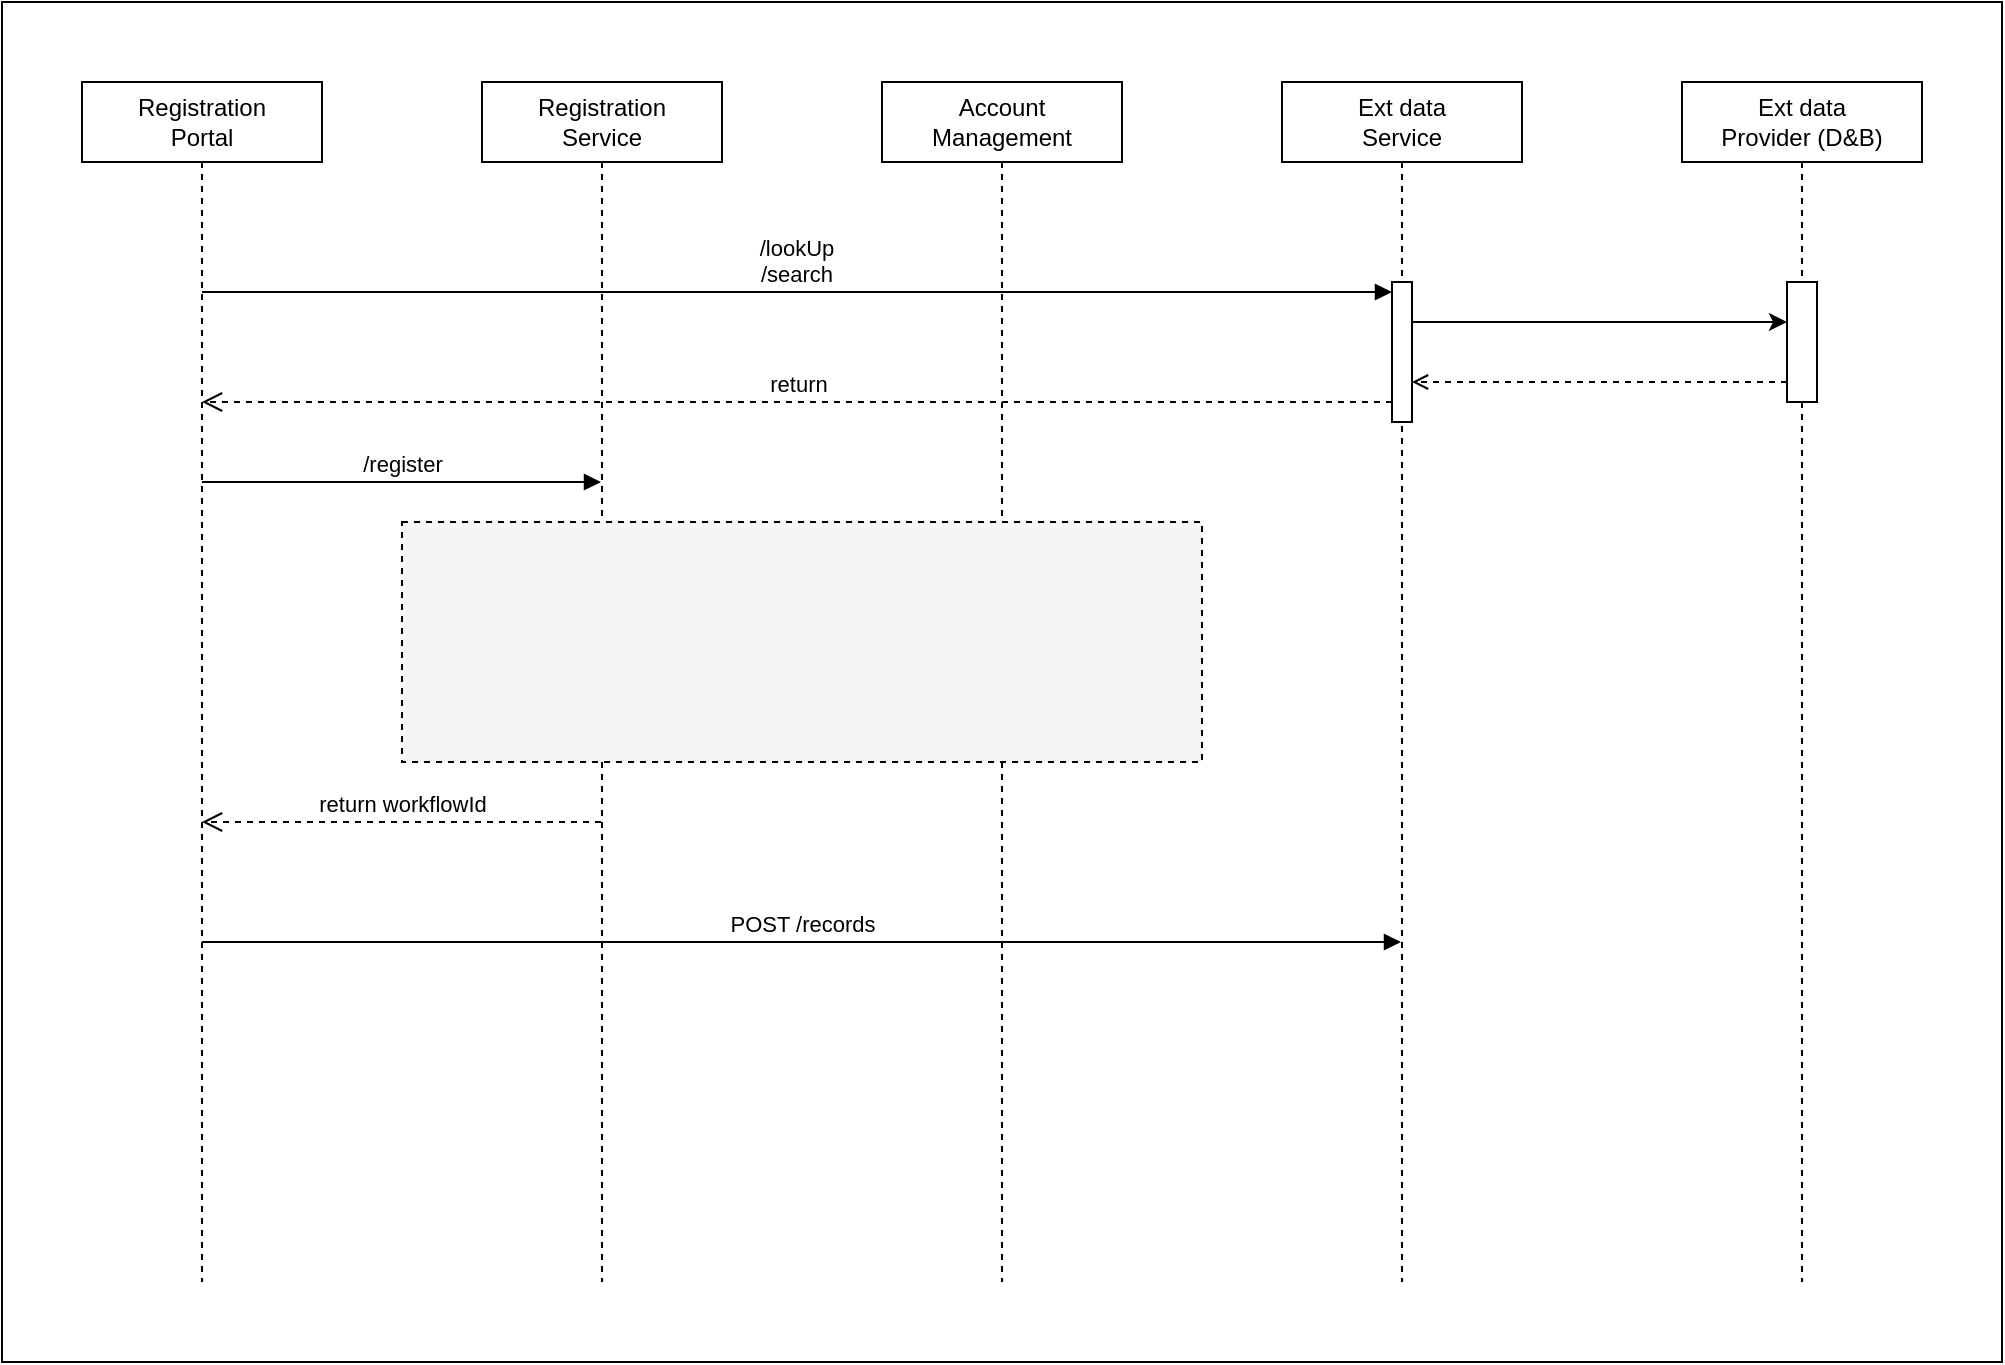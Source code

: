 <mxfile version="22.1.11" type="github" pages="3">
  <diagram name="Page-1" id="sN0jlcriJ1ib_eJbJ19k">
    <mxGraphModel dx="1536" dy="830" grid="1" gridSize="10" guides="1" tooltips="1" connect="1" arrows="1" fold="1" page="1" pageScale="1" pageWidth="827" pageHeight="1169" math="0" shadow="0">
      <root>
        <mxCell id="0" />
        <mxCell id="1" parent="0" />
        <mxCell id="sULcW0y89PuNSoxUTTVL-1" value="" style="rounded=0;whiteSpace=wrap;html=1;" vertex="1" parent="1">
          <mxGeometry x="40" width="1000" height="680" as="geometry" />
        </mxCell>
        <mxCell id="X47SgQfWm0otwFObfNds-1" value="Registration &lt;br&gt;Portal" style="shape=umlLifeline;perimeter=lifelinePerimeter;whiteSpace=wrap;html=1;container=0;dropTarget=0;collapsible=0;recursiveResize=0;outlineConnect=0;portConstraint=eastwest;newEdgeStyle={&quot;curved&quot;:0,&quot;rounded&quot;:0};" parent="1" vertex="1">
          <mxGeometry x="80" y="40" width="120" height="600" as="geometry" />
        </mxCell>
        <mxCell id="X47SgQfWm0otwFObfNds-3" value="Registration &lt;br&gt;Service" style="shape=umlLifeline;perimeter=lifelinePerimeter;whiteSpace=wrap;html=1;container=0;dropTarget=0;collapsible=0;recursiveResize=0;outlineConnect=0;portConstraint=eastwest;newEdgeStyle={&quot;curved&quot;:0,&quot;rounded&quot;:0};" parent="1" vertex="1">
          <mxGeometry x="280" y="40" width="120" height="600" as="geometry" />
        </mxCell>
        <mxCell id="X47SgQfWm0otwFObfNds-4" value="Account &lt;br&gt;Management" style="shape=umlLifeline;perimeter=lifelinePerimeter;whiteSpace=wrap;html=1;container=0;dropTarget=0;collapsible=0;recursiveResize=0;outlineConnect=0;portConstraint=eastwest;newEdgeStyle={&quot;curved&quot;:0,&quot;rounded&quot;:0};" parent="1" vertex="1">
          <mxGeometry x="480" y="40" width="120" height="600" as="geometry" />
        </mxCell>
        <mxCell id="X47SgQfWm0otwFObfNds-5" value="Ext data&lt;br&gt;Service" style="shape=umlLifeline;perimeter=lifelinePerimeter;whiteSpace=wrap;html=1;container=0;dropTarget=0;collapsible=0;recursiveResize=0;outlineConnect=0;portConstraint=eastwest;newEdgeStyle={&quot;curved&quot;:0,&quot;rounded&quot;:0};" parent="1" vertex="1">
          <mxGeometry x="680" y="40" width="120" height="600" as="geometry" />
        </mxCell>
        <mxCell id="X47SgQfWm0otwFObfNds-6" value="/register" style="html=1;verticalAlign=bottom;endArrow=block;curved=0;rounded=0;edgeStyle=orthogonalEdgeStyle;" parent="1" source="X47SgQfWm0otwFObfNds-1" edge="1">
          <mxGeometry x="0.003" width="80" relative="1" as="geometry">
            <mxPoint x="140" y="240" as="sourcePoint" />
            <mxPoint x="339.5" y="240.0" as="targetPoint" />
            <Array as="points">
              <mxPoint x="210" y="240" />
              <mxPoint x="210" y="240" />
            </Array>
            <mxPoint as="offset" />
          </mxGeometry>
        </mxCell>
        <mxCell id="X47SgQfWm0otwFObfNds-9" value="/lookUp&lt;br&gt;/search" style="html=1;verticalAlign=bottom;endArrow=block;curved=0;rounded=0;entryX=0;entryY=0;entryDx=0;entryDy=5;edgeStyle=orthogonalEdgeStyle;entryPerimeter=0;" parent="1" source="X47SgQfWm0otwFObfNds-1" target="X47SgQfWm0otwFObfNds-8" edge="1">
          <mxGeometry x="-0.001" relative="1" as="geometry">
            <mxPoint x="280" y="125" as="sourcePoint" />
            <Array as="points">
              <mxPoint x="430" y="145" />
              <mxPoint x="430" y="145" />
            </Array>
            <mxPoint as="offset" />
          </mxGeometry>
        </mxCell>
        <mxCell id="X47SgQfWm0otwFObfNds-10" value="return" style="html=1;verticalAlign=bottom;endArrow=open;dashed=1;endSize=8;curved=0;rounded=0;edgeStyle=orthogonalEdgeStyle;" parent="1" source="X47SgQfWm0otwFObfNds-8" target="X47SgQfWm0otwFObfNds-1" edge="1">
          <mxGeometry relative="1" as="geometry">
            <mxPoint x="280" y="195" as="targetPoint" />
            <Array as="points">
              <mxPoint x="730" y="200" />
              <mxPoint x="730" y="200" />
            </Array>
          </mxGeometry>
        </mxCell>
        <mxCell id="X47SgQfWm0otwFObfNds-11" value="Ext data&lt;br&gt;Provider (D&amp;amp;B)" style="shape=umlLifeline;perimeter=lifelinePerimeter;whiteSpace=wrap;html=1;container=0;dropTarget=0;collapsible=0;recursiveResize=0;outlineConnect=0;portConstraint=eastwest;newEdgeStyle={&quot;curved&quot;:0,&quot;rounded&quot;:0};" parent="1" vertex="1">
          <mxGeometry x="880" y="40" width="120" height="600" as="geometry" />
        </mxCell>
        <mxCell id="X47SgQfWm0otwFObfNds-13" value="" style="rounded=0;whiteSpace=wrap;html=1;container=0;fillColor=#f5f5f5;fontColor=#333333;strokeColor=default;dashed=1;" parent="1" vertex="1">
          <mxGeometry x="240" y="260" width="400" height="120" as="geometry" />
        </mxCell>
        <mxCell id="X47SgQfWm0otwFObfNds-15" value="POST /records" style="html=1;verticalAlign=bottom;endArrow=block;curved=0;rounded=0;edgeStyle=orthogonalEdgeStyle;" parent="1" source="X47SgQfWm0otwFObfNds-1" target="X47SgQfWm0otwFObfNds-5" edge="1">
          <mxGeometry width="80" relative="1" as="geometry">
            <mxPoint x="200" y="510" as="sourcePoint" />
            <mxPoint x="280" y="510" as="targetPoint" />
            <Array as="points">
              <mxPoint x="440" y="470" />
              <mxPoint x="440" y="470" />
            </Array>
          </mxGeometry>
        </mxCell>
        <mxCell id="X47SgQfWm0otwFObfNds-16" value="return workflowId" style="html=1;verticalAlign=bottom;endArrow=open;dashed=1;endSize=8;curved=0;rounded=0;edgeStyle=orthogonalEdgeStyle;" parent="1" source="X47SgQfWm0otwFObfNds-3" target="X47SgQfWm0otwFObfNds-1" edge="1">
          <mxGeometry relative="1" as="geometry">
            <mxPoint x="310" y="410" as="sourcePoint" />
            <mxPoint x="230" y="410" as="targetPoint" />
            <Array as="points">
              <mxPoint x="240" y="410" />
              <mxPoint x="240" y="410" />
            </Array>
          </mxGeometry>
        </mxCell>
        <mxCell id="_oTPQkK9AdjR6-30_dLB-1" value="" style="endArrow=classic;html=1;rounded=0;" edge="1" parent="1">
          <mxGeometry width="50" height="50" relative="1" as="geometry">
            <mxPoint x="745" y="160" as="sourcePoint" />
            <mxPoint x="932.5" y="160" as="targetPoint" />
          </mxGeometry>
        </mxCell>
        <mxCell id="_oTPQkK9AdjR6-30_dLB-2" value="" style="endArrow=open;html=1;rounded=0;startArrow=none;startFill=0;endFill=0;dashed=1;" edge="1" parent="1">
          <mxGeometry width="50" height="50" relative="1" as="geometry">
            <mxPoint x="932.5" y="190" as="sourcePoint" />
            <mxPoint x="745" y="190" as="targetPoint" />
          </mxGeometry>
        </mxCell>
        <mxCell id="X47SgQfWm0otwFObfNds-8" value="" style="html=1;points=[[0,0,0,0,5],[0,1,0,0,-5],[1,0,0,0,5],[1,1,0,0,-5]];perimeter=orthogonalPerimeter;outlineConnect=0;targetShapes=umlLifeline;portConstraint=eastwest;newEdgeStyle={&quot;curved&quot;:0,&quot;rounded&quot;:0};container=0;" parent="1" vertex="1">
          <mxGeometry x="735" y="140" width="10" height="70" as="geometry" />
        </mxCell>
        <mxCell id="X47SgQfWm0otwFObfNds-12" value="" style="html=1;points=[[0,0,0,0,5],[0,1,0,0,-5],[1,0,0,0,5],[1,1,0,0,-5]];perimeter=orthogonalPerimeter;outlineConnect=0;targetShapes=umlLifeline;portConstraint=eastwest;newEdgeStyle={&quot;curved&quot;:0,&quot;rounded&quot;:0};container=0;" parent="1" vertex="1">
          <mxGeometry x="932.5" y="140" width="15" height="60" as="geometry" />
        </mxCell>
      </root>
    </mxGraphModel>
  </diagram>
  <diagram id="r69EmZ78uEbqvM6IL5df" name="Page-2">
    <mxGraphModel dx="2074" dy="1121" grid="1" gridSize="10" guides="1" tooltips="1" connect="1" arrows="1" fold="1" page="1" pageScale="1" pageWidth="827" pageHeight="1169" math="0" shadow="0">
      <root>
        <mxCell id="0" />
        <mxCell id="1" parent="0" />
        <mxCell id="yFnLcT_e9J8J5YitJLHN-2" value="" style="rounded=0;whiteSpace=wrap;html=1;" vertex="1" parent="1">
          <mxGeometry width="850" height="840" as="geometry" />
        </mxCell>
        <mxCell id="xnilDqzwiSFeSpf33s4i-1" value="Profile Portal" style="shape=umlLifeline;perimeter=lifelinePerimeter;whiteSpace=wrap;html=1;container=1;dropTarget=0;collapsible=0;recursiveResize=0;outlineConnect=0;portConstraint=eastwest;newEdgeStyle={&quot;curved&quot;:0,&quot;rounded&quot;:0};" vertex="1" parent="1">
          <mxGeometry x="40" y="40" width="120" height="720" as="geometry" />
        </mxCell>
        <mxCell id="Xak5dAOQ12j6DYYxZJex-1" value="Profile service" style="shape=umlLifeline;perimeter=lifelinePerimeter;whiteSpace=wrap;html=1;container=1;dropTarget=0;collapsible=0;recursiveResize=0;outlineConnect=0;portConstraint=eastwest;newEdgeStyle={&quot;curved&quot;:0,&quot;rounded&quot;:0};" vertex="1" parent="1">
          <mxGeometry x="240" y="40" width="120" height="720" as="geometry" />
        </mxCell>
        <mxCell id="QFZUI9pv-ny4ZAFaGkFO-4" value="" style="html=1;points=[[0,0,0,0,5],[0,1,0,0,-5],[1,0,0,0,5],[1,1,0,0,-5]];perimeter=orthogonalPerimeter;outlineConnect=0;targetShapes=umlLifeline;portConstraint=eastwest;newEdgeStyle={&quot;curved&quot;:0,&quot;rounded&quot;:0};" vertex="1" parent="Xak5dAOQ12j6DYYxZJex-1">
          <mxGeometry x="55" y="120" width="10" height="80" as="geometry" />
        </mxCell>
        <mxCell id="Xak5dAOQ12j6DYYxZJex-2" value="Account &lt;br&gt;Management" style="shape=umlLifeline;perimeter=lifelinePerimeter;whiteSpace=wrap;html=1;container=1;dropTarget=0;collapsible=0;recursiveResize=0;outlineConnect=0;portConstraint=eastwest;newEdgeStyle={&quot;curved&quot;:0,&quot;rounded&quot;:0};" vertex="1" parent="1">
          <mxGeometry x="440" y="40" width="120" height="720" as="geometry" />
        </mxCell>
        <mxCell id="QFZUI9pv-ny4ZAFaGkFO-7" value="" style="html=1;points=[[0,0,0,0,5],[0,1,0,0,-5],[1,0,0,0,5],[1,1,0,0,-5]];perimeter=orthogonalPerimeter;outlineConnect=0;targetShapes=umlLifeline;portConstraint=eastwest;newEdgeStyle={&quot;curved&quot;:0,&quot;rounded&quot;:0};" vertex="1" parent="Xak5dAOQ12j6DYYxZJex-2">
          <mxGeometry x="55" y="120" width="10" height="80" as="geometry" />
        </mxCell>
        <mxCell id="Xak5dAOQ12j6DYYxZJex-3" value="Ext Service" style="shape=umlLifeline;perimeter=lifelinePerimeter;whiteSpace=wrap;html=1;container=1;dropTarget=0;collapsible=0;recursiveResize=0;outlineConnect=0;portConstraint=eastwest;newEdgeStyle={&quot;curved&quot;:0,&quot;rounded&quot;:0};" vertex="1" parent="1">
          <mxGeometry x="640" y="40" width="120" height="720" as="geometry" />
        </mxCell>
        <mxCell id="QFZUI9pv-ny4ZAFaGkFO-10" value="" style="html=1;points=[[0,0,0,0,5],[0,1,0,0,-5],[1,0,0,0,5],[1,1,0,0,-5]];perimeter=orthogonalPerimeter;outlineConnect=0;targetShapes=umlLifeline;portConstraint=eastwest;newEdgeStyle={&quot;curved&quot;:0,&quot;rounded&quot;:0};" vertex="1" parent="Xak5dAOQ12j6DYYxZJex-3">
          <mxGeometry x="55" y="270" width="10" height="80" as="geometry" />
        </mxCell>
        <mxCell id="QFZUI9pv-ny4ZAFaGkFO-5" value="/profile?bnId=&amp;lt;&amp;gt;" style="html=1;verticalAlign=bottom;endArrow=block;curved=0;rounded=0;entryX=0;entryY=0;entryDx=0;entryDy=5;" edge="1" target="QFZUI9pv-ny4ZAFaGkFO-4" parent="1" source="xnilDqzwiSFeSpf33s4i-1">
          <mxGeometry x="-0.001" relative="1" as="geometry">
            <mxPoint x="190" y="165" as="sourcePoint" />
            <mxPoint as="offset" />
          </mxGeometry>
        </mxCell>
        <mxCell id="QFZUI9pv-ny4ZAFaGkFO-6" value="return" style="html=1;verticalAlign=bottom;endArrow=open;dashed=1;endSize=8;curved=0;rounded=0;exitX=0;exitY=1;exitDx=0;exitDy=-5;" edge="1" source="QFZUI9pv-ny4ZAFaGkFO-4" parent="1" target="xnilDqzwiSFeSpf33s4i-1">
          <mxGeometry relative="1" as="geometry">
            <mxPoint x="190" y="235" as="targetPoint" />
          </mxGeometry>
        </mxCell>
        <mxCell id="QFZUI9pv-ny4ZAFaGkFO-8" value="get profile info" style="html=1;verticalAlign=bottom;endArrow=block;curved=0;rounded=0;entryX=0;entryY=0;entryDx=0;entryDy=5;" edge="1" parent="1">
          <mxGeometry relative="1" as="geometry">
            <mxPoint x="305.0" y="180" as="sourcePoint" />
            <mxPoint x="495.0" y="180" as="targetPoint" />
          </mxGeometry>
        </mxCell>
        <mxCell id="QFZUI9pv-ny4ZAFaGkFO-9" value="return" style="html=1;verticalAlign=bottom;endArrow=open;dashed=1;endSize=8;curved=0;rounded=0;exitX=0;exitY=1;exitDx=0;exitDy=-5;" edge="1" parent="1">
          <mxGeometry relative="1" as="geometry">
            <mxPoint x="305.0" y="220" as="targetPoint" />
            <mxPoint x="495.0" y="220" as="sourcePoint" />
          </mxGeometry>
        </mxCell>
        <mxCell id="QFZUI9pv-ny4ZAFaGkFO-11" value="get tracking records" style="html=1;verticalAlign=bottom;endArrow=block;curved=0;rounded=0;entryX=0;entryY=0;entryDx=0;entryDy=5;" edge="1" target="QFZUI9pv-ny4ZAFaGkFO-10" parent="1" source="xnilDqzwiSFeSpf33s4i-1">
          <mxGeometry relative="1" as="geometry">
            <mxPoint x="160" y="365" as="sourcePoint" />
          </mxGeometry>
        </mxCell>
        <mxCell id="QFZUI9pv-ny4ZAFaGkFO-12" value="return" style="html=1;verticalAlign=bottom;endArrow=open;dashed=1;endSize=8;curved=0;rounded=0;exitX=0;exitY=1;exitDx=0;exitDy=-5;" edge="1" source="QFZUI9pv-ny4ZAFaGkFO-10" parent="1" target="xnilDqzwiSFeSpf33s4i-1">
          <mxGeometry relative="1" as="geometry">
            <mxPoint x="160" y="435" as="targetPoint" />
          </mxGeometry>
        </mxCell>
      </root>
    </mxGraphModel>
  </diagram>
  <diagram id="XoTiPl3O7wQdGbPzVJyy" name="Page-3">
    <mxGraphModel dx="1595" dy="862" grid="1" gridSize="10" guides="1" tooltips="1" connect="1" arrows="1" fold="1" page="1" pageScale="1" pageWidth="827" pageHeight="1169" math="0" shadow="0">
      <root>
        <mxCell id="0" />
        <mxCell id="1" parent="0" />
        <mxCell id="-nawpFLIKBI74y8KCcD8-6" value="" style="rounded=0;whiteSpace=wrap;html=1;" vertex="1" parent="1">
          <mxGeometry x="30" y="10" width="570" height="500" as="geometry" />
        </mxCell>
        <mxCell id="pVEWaOQgpgYPEuNP1OUl-1" value="&lt;font style=&quot;font-size: 11px;&quot;&gt;Registration Portal&lt;/font&gt;" style="rounded=0;whiteSpace=wrap;html=1;" vertex="1" parent="1">
          <mxGeometry x="129" y="140" width="120" height="40" as="geometry" />
        </mxCell>
        <mxCell id="-nawpFLIKBI74y8KCcD8-4" style="edgeStyle=orthogonalEdgeStyle;rounded=0;orthogonalLoop=1;jettySize=auto;html=1;entryX=0.764;entryY=0;entryDx=0;entryDy=0;entryPerimeter=0;" edge="1" parent="1" source="pVEWaOQgpgYPEuNP1OUl-2" target="pVEWaOQgpgYPEuNP1OUl-13">
          <mxGeometry relative="1" as="geometry" />
        </mxCell>
        <mxCell id="pVEWaOQgpgYPEuNP1OUl-2" value="&lt;font style=&quot;font-size: 11px;&quot;&gt;Profile Portal&lt;/font&gt;" style="rounded=0;whiteSpace=wrap;html=1;" vertex="1" parent="1">
          <mxGeometry x="360" y="140" width="120" height="40" as="geometry" />
        </mxCell>
        <mxCell id="pVEWaOQgpgYPEuNP1OUl-31" value="" style="edgeStyle=orthogonalEdgeStyle;rounded=0;orthogonalLoop=1;jettySize=auto;html=1;" edge="1" parent="1" source="pVEWaOQgpgYPEuNP1OUl-3" target="pVEWaOQgpgYPEuNP1OUl-1">
          <mxGeometry relative="1" as="geometry" />
        </mxCell>
        <mxCell id="pVEWaOQgpgYPEuNP1OUl-3" value="&lt;font style=&quot;font-size: 11px;&quot;&gt;Supplier&lt;/font&gt;" style="shape=umlActor;verticalLabelPosition=bottom;verticalAlign=top;html=1;" vertex="1" parent="1">
          <mxGeometry x="179" y="50" width="20" height="40" as="geometry" />
        </mxCell>
        <mxCell id="pVEWaOQgpgYPEuNP1OUl-33" value="" style="edgeStyle=orthogonalEdgeStyle;rounded=0;orthogonalLoop=1;jettySize=auto;html=1;entryX=0.75;entryY=0;entryDx=0;entryDy=0;" edge="1" parent="1" source="pVEWaOQgpgYPEuNP1OUl-4" target="pVEWaOQgpgYPEuNP1OUl-2">
          <mxGeometry relative="1" as="geometry" />
        </mxCell>
        <mxCell id="pVEWaOQgpgYPEuNP1OUl-4" value="&lt;font style=&quot;font-size: 11px;&quot;&gt;Buyer&lt;/font&gt;" style="shape=umlActor;verticalLabelPosition=bottom;verticalAlign=top;html=1;" vertex="1" parent="1">
          <mxGeometry x="440" y="50" width="20" height="40" as="geometry" />
        </mxCell>
        <mxCell id="pVEWaOQgpgYPEuNP1OUl-32" value="" style="edgeStyle=orthogonalEdgeStyle;rounded=0;orthogonalLoop=1;jettySize=auto;html=1;entryX=0.16;entryY=0.014;entryDx=0;entryDy=0;entryPerimeter=0;" edge="1" parent="1" source="pVEWaOQgpgYPEuNP1OUl-5" target="pVEWaOQgpgYPEuNP1OUl-2">
          <mxGeometry relative="1" as="geometry" />
        </mxCell>
        <mxCell id="pVEWaOQgpgYPEuNP1OUl-5" value="&lt;font style=&quot;font-size: 11px;&quot;&gt;Supplier&lt;/font&gt;" style="shape=umlActor;verticalLabelPosition=bottom;verticalAlign=top;html=1;" vertex="1" parent="1">
          <mxGeometry x="369" y="50" width="20" height="40" as="geometry" />
        </mxCell>
        <mxCell id="pVEWaOQgpgYPEuNP1OUl-51" style="edgeStyle=orthogonalEdgeStyle;rounded=0;orthogonalLoop=1;jettySize=auto;html=1;exitX=0;exitY=0.25;exitDx=0;exitDy=0;" edge="1" parent="1" source="pVEWaOQgpgYPEuNP1OUl-7" target="pVEWaOQgpgYPEuNP1OUl-34">
          <mxGeometry relative="1" as="geometry" />
        </mxCell>
        <mxCell id="pVEWaOQgpgYPEuNP1OUl-52" style="edgeStyle=orthogonalEdgeStyle;rounded=0;orthogonalLoop=1;jettySize=auto;html=1;" edge="1" parent="1" source="pVEWaOQgpgYPEuNP1OUl-7" target="pVEWaOQgpgYPEuNP1OUl-8">
          <mxGeometry relative="1" as="geometry" />
        </mxCell>
        <mxCell id="-nawpFLIKBI74y8KCcD8-5" style="edgeStyle=orthogonalEdgeStyle;rounded=0;orthogonalLoop=1;jettySize=auto;html=1;entryX=1;entryY=0.5;entryDx=0;entryDy=0;" edge="1" parent="1" source="pVEWaOQgpgYPEuNP1OUl-7" target="pVEWaOQgpgYPEuNP1OUl-11">
          <mxGeometry relative="1" as="geometry" />
        </mxCell>
        <mxCell id="pVEWaOQgpgYPEuNP1OUl-7" value="&lt;font style=&quot;font-size: 11px;&quot;&gt;External data service&lt;/font&gt;" style="rounded=0;whiteSpace=wrap;html=1;" vertex="1" parent="1">
          <mxGeometry x="249" y="280" width="120" height="60" as="geometry" />
        </mxCell>
        <mxCell id="pVEWaOQgpgYPEuNP1OUl-8" value="&lt;font style=&quot;font-size: 11px;&quot;&gt;Masterdata service&lt;/font&gt;" style="rounded=0;whiteSpace=wrap;html=1;" vertex="1" parent="1">
          <mxGeometry x="399" y="290" width="121" height="40" as="geometry" />
        </mxCell>
        <mxCell id="pVEWaOQgpgYPEuNP1OUl-11" value="&lt;font style=&quot;font-size: 11px;&quot;&gt;GEN1 apps&lt;/font&gt;" style="rounded=0;whiteSpace=wrap;html=1;" vertex="1" parent="1">
          <mxGeometry x="100" y="340" width="100" height="50" as="geometry" />
        </mxCell>
        <mxCell id="-nawpFLIKBI74y8KCcD8-2" style="edgeStyle=orthogonalEdgeStyle;rounded=0;orthogonalLoop=1;jettySize=auto;html=1;" edge="1" parent="1" source="pVEWaOQgpgYPEuNP1OUl-13" target="pVEWaOQgpgYPEuNP1OUl-7">
          <mxGeometry relative="1" as="geometry" />
        </mxCell>
        <mxCell id="pVEWaOQgpgYPEuNP1OUl-13" value="&lt;font style=&quot;font-size: 11px;&quot;&gt;TPX Ingress&lt;/font&gt;" style="rounded=0;whiteSpace=wrap;html=1;" vertex="1" parent="1">
          <mxGeometry x="100" y="220" width="419" height="20" as="geometry" />
        </mxCell>
        <mxCell id="pVEWaOQgpgYPEuNP1OUl-34" value="D&amp;amp;B" style="rounded=0;whiteSpace=wrap;html=1;" vertex="1" parent="1">
          <mxGeometry x="100" y="272" width="100" height="45" as="geometry" />
        </mxCell>
        <mxCell id="pVEWaOQgpgYPEuNP1OUl-37" value="" style="group" vertex="1" connectable="0" parent="1">
          <mxGeometry x="269" y="390" width="80" height="90" as="geometry" />
        </mxCell>
        <mxCell id="pVEWaOQgpgYPEuNP1OUl-35" value="" style="shape=cylinder3;whiteSpace=wrap;html=1;boundedLbl=1;backgroundOutline=1;size=15;" vertex="1" parent="pVEWaOQgpgYPEuNP1OUl-37">
          <mxGeometry x="20" width="60" height="80" as="geometry" />
        </mxCell>
        <mxCell id="pVEWaOQgpgYPEuNP1OUl-36" value="&lt;font style=&quot;font-size: 11px;&quot;&gt;Hana HDI&lt;/font&gt;" style="shape=cylinder3;whiteSpace=wrap;html=1;boundedLbl=1;backgroundOutline=1;size=15;" vertex="1" parent="pVEWaOQgpgYPEuNP1OUl-37">
          <mxGeometry y="10" width="60" height="80" as="geometry" />
        </mxCell>
        <mxCell id="pVEWaOQgpgYPEuNP1OUl-38" style="edgeStyle=orthogonalEdgeStyle;rounded=0;orthogonalLoop=1;jettySize=auto;html=1;entryX=0.333;entryY=0;entryDx=0;entryDy=0;entryPerimeter=0;" edge="1" parent="1" source="pVEWaOQgpgYPEuNP1OUl-7" target="pVEWaOQgpgYPEuNP1OUl-35">
          <mxGeometry relative="1" as="geometry" />
        </mxCell>
        <mxCell id="pVEWaOQgpgYPEuNP1OUl-53" style="edgeStyle=orthogonalEdgeStyle;rounded=0;orthogonalLoop=1;jettySize=auto;html=1;entryX=0.213;entryY=0.01;entryDx=0;entryDy=0;entryPerimeter=0;" edge="1" parent="1" source="pVEWaOQgpgYPEuNP1OUl-1" target="pVEWaOQgpgYPEuNP1OUl-13">
          <mxGeometry relative="1" as="geometry" />
        </mxCell>
      </root>
    </mxGraphModel>
  </diagram>
</mxfile>
